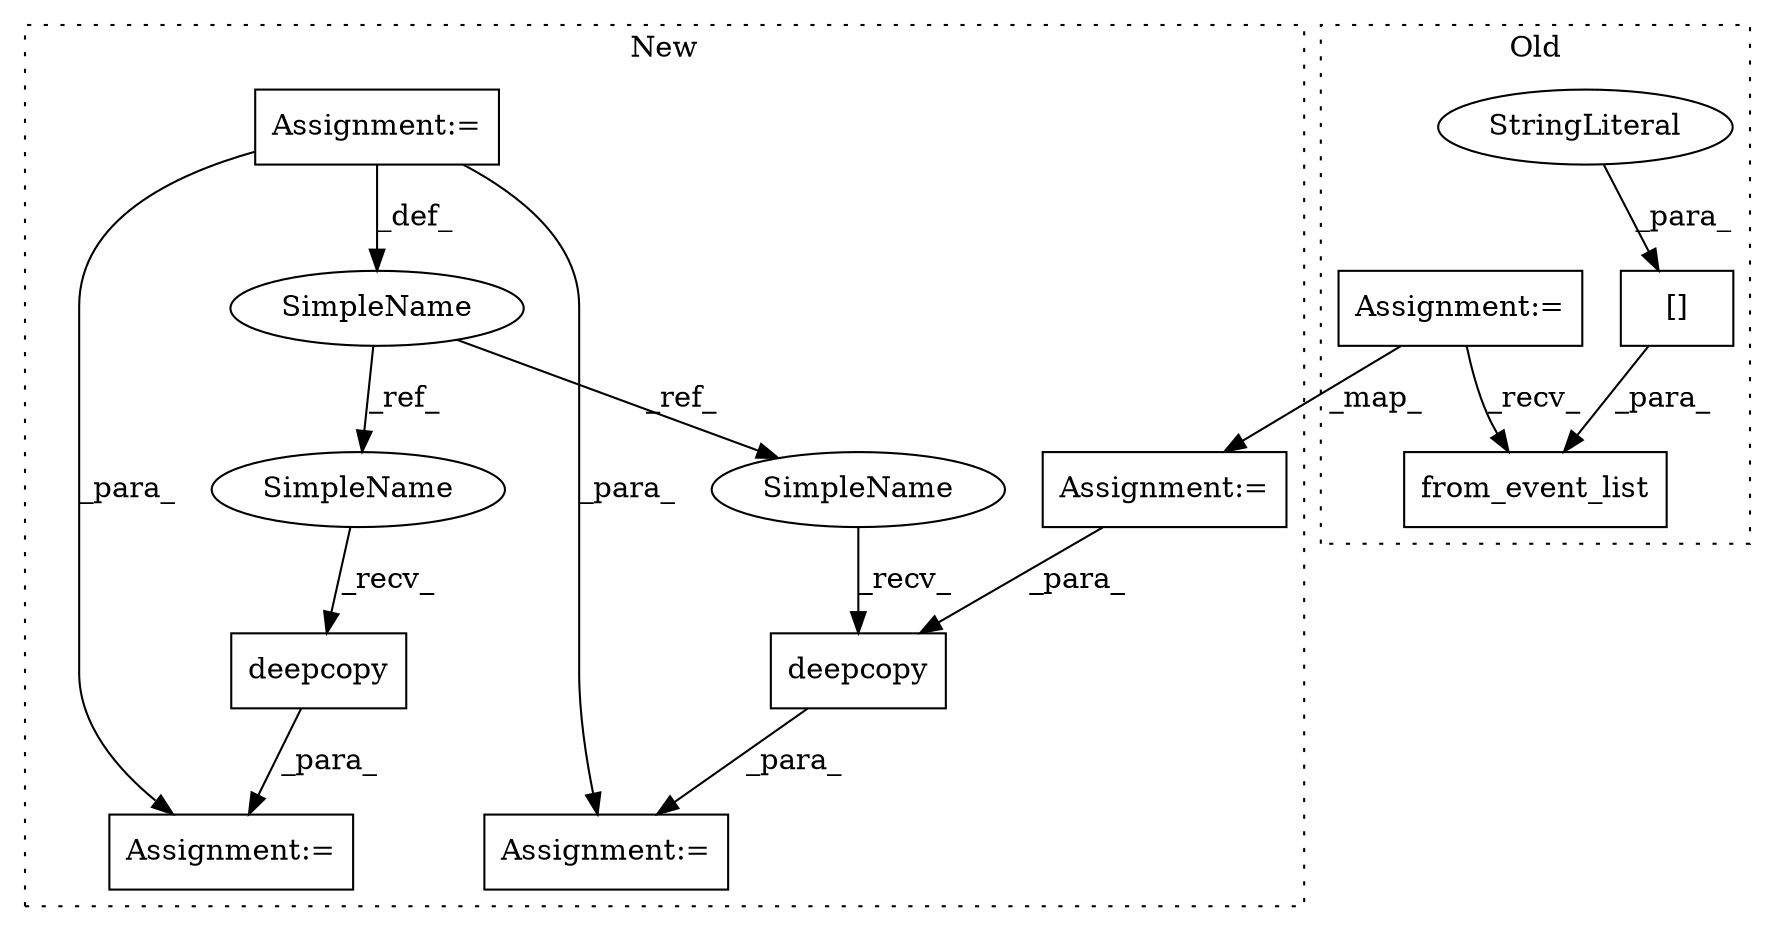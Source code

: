 digraph G {
subgraph cluster0 {
1 [label="from_event_list" a="32" s="9468,9517" l="16,1" shape="box"];
3 [label="[]" a="2" s="9484,9514" l="14,1" shape="box"];
6 [label="StringLiteral" a="45" s="9498" l="16" shape="ellipse"];
10 [label="Assignment:=" a="7" s="9414" l="1" shape="box"];
label = "Old";
style="dotted";
}
subgraph cluster1 {
2 [label="deepcopy" a="32" s="9401,9416" l="9,1" shape="box"];
4 [label="SimpleName" a="42" s="9094" l="4" shape="ellipse"];
5 [label="deepcopy" a="32" s="9358,9373" l="9,1" shape="box"];
7 [label="Assignment:=" a="7" s="9094" l="4" shape="box"];
8 [label="Assignment:=" a="7" s="9352" l="1" shape="box"];
9 [label="Assignment:=" a="7" s="9395" l="1" shape="box"];
11 [label="Assignment:=" a="7" s="9228" l="1" shape="box"];
12 [label="SimpleName" a="42" s="9353" l="4" shape="ellipse"];
13 [label="SimpleName" a="42" s="9396" l="4" shape="ellipse"];
label = "New";
style="dotted";
}
2 -> 9 [label="_para_"];
3 -> 1 [label="_para_"];
4 -> 12 [label="_ref_"];
4 -> 13 [label="_ref_"];
5 -> 8 [label="_para_"];
6 -> 3 [label="_para_"];
7 -> 9 [label="_para_"];
7 -> 4 [label="_def_"];
7 -> 8 [label="_para_"];
10 -> 1 [label="_recv_"];
10 -> 11 [label="_map_"];
11 -> 5 [label="_para_"];
12 -> 5 [label="_recv_"];
13 -> 2 [label="_recv_"];
}